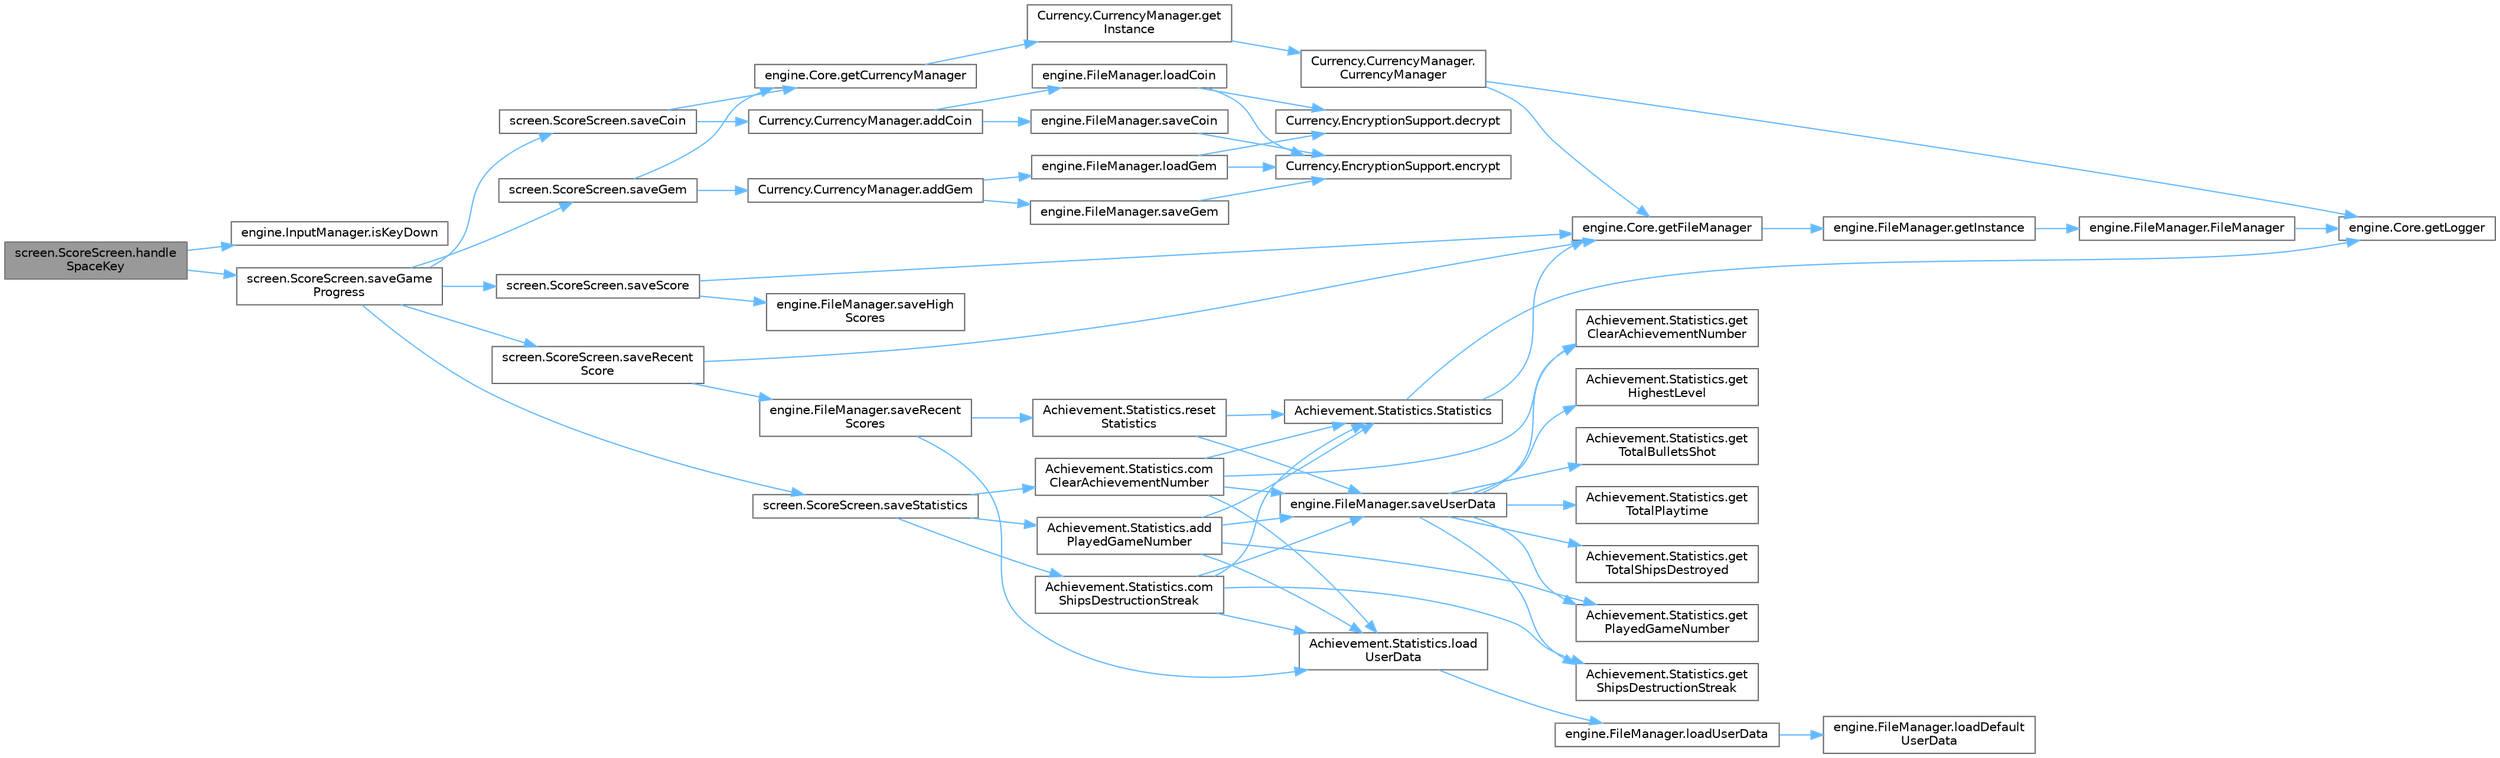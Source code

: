 digraph "screen.ScoreScreen.handleSpaceKey"
{
 // LATEX_PDF_SIZE
  bgcolor="transparent";
  edge [fontname=Helvetica,fontsize=10,labelfontname=Helvetica,labelfontsize=10];
  node [fontname=Helvetica,fontsize=10,shape=box,height=0.2,width=0.4];
  rankdir="LR";
  Node1 [id="Node000001",label="screen.ScoreScreen.handle\lSpaceKey",height=0.2,width=0.4,color="gray40", fillcolor="grey60", style="filled", fontcolor="black",tooltip=" "];
  Node1 -> Node2 [id="edge1_Node000001_Node000002",color="steelblue1",style="solid",tooltip=" "];
  Node2 [id="Node000002",label="engine.InputManager.isKeyDown",height=0.2,width=0.4,color="grey40", fillcolor="white", style="filled",URL="$classengine_1_1_input_manager.html#ae11d2d2ce4f137384c4c51e2341f2d28",tooltip="Returns true if the provided key is currently pressed."];
  Node1 -> Node3 [id="edge2_Node000001_Node000003",color="steelblue1",style="solid",tooltip=" "];
  Node3 [id="Node000003",label="screen.ScoreScreen.saveGame\lProgress",height=0.2,width=0.4,color="grey40", fillcolor="white", style="filled",URL="$classscreen_1_1_score_screen.html#a41ff54b61e6d1d32adc72c07e2c3b3b6",tooltip=" "];
  Node3 -> Node4 [id="edge3_Node000003_Node000004",color="steelblue1",style="solid",tooltip=" "];
  Node4 [id="Node000004",label="screen.ScoreScreen.saveCoin",height=0.2,width=0.4,color="grey40", fillcolor="white", style="filled",URL="$classscreen_1_1_score_screen.html#a33f288e63a20c11b9aefc2ab5b1ceead",tooltip="Saves the coin into currency file."];
  Node4 -> Node5 [id="edge4_Node000004_Node000005",color="steelblue1",style="solid",tooltip=" "];
  Node5 [id="Node000005",label="Currency.CurrencyManager.addCoin",height=0.2,width=0.4,color="grey40", fillcolor="white", style="filled",URL="$class_currency_1_1_currency_manager.html#a0e73d2a8676347ad24be4ed9ecc7b70d",tooltip="Add an amount of money to the current coin."];
  Node5 -> Node6 [id="edge5_Node000005_Node000006",color="steelblue1",style="solid",tooltip=" "];
  Node6 [id="Node000006",label="engine.FileManager.loadCoin",height=0.2,width=0.4,color="grey40", fillcolor="white", style="filled",URL="$classengine_1_1_file_manager.html#a389ab7fb9ebb7b483d0992a3e845b652",tooltip="Loads user coin from file, and returns current coin."];
  Node6 -> Node7 [id="edge6_Node000006_Node000007",color="steelblue1",style="solid",tooltip=" "];
  Node7 [id="Node000007",label="Currency.EncryptionSupport.decrypt",height=0.2,width=0.4,color="grey40", fillcolor="white", style="filled",URL="$class_currency_1_1_encryption_support.html#aace733246300350ac93d39bf3d251434",tooltip="Performs decryption for a given input."];
  Node6 -> Node8 [id="edge7_Node000006_Node000008",color="steelblue1",style="solid",tooltip=" "];
  Node8 [id="Node000008",label="Currency.EncryptionSupport.encrypt",height=0.2,width=0.4,color="grey40", fillcolor="white", style="filled",URL="$class_currency_1_1_encryption_support.html#ac6690d521e47eaa9de388d6359655779",tooltip="Performs encryption for a given input."];
  Node5 -> Node9 [id="edge8_Node000005_Node000009",color="steelblue1",style="solid",tooltip=" "];
  Node9 [id="Node000009",label="engine.FileManager.saveCoin",height=0.2,width=0.4,color="grey40", fillcolor="white", style="filled",URL="$classengine_1_1_file_manager.html#a2ddc2c85128a94465774dbeb7cb4f1c3",tooltip="Saves user coin to disk."];
  Node9 -> Node8 [id="edge9_Node000009_Node000008",color="steelblue1",style="solid",tooltip=" "];
  Node4 -> Node10 [id="edge10_Node000004_Node000010",color="steelblue1",style="solid",tooltip=" "];
  Node10 [id="Node000010",label="engine.Core.getCurrencyManager",height=0.2,width=0.4,color="grey40", fillcolor="white", style="filled",URL="$classengine_1_1_core.html#af6af7caff5e9b89c8bf5d801095f726d",tooltip="Controls access to the currency manager."];
  Node10 -> Node11 [id="edge11_Node000010_Node000011",color="steelblue1",style="solid",tooltip=" "];
  Node11 [id="Node000011",label="Currency.CurrencyManager.get\lInstance",height=0.2,width=0.4,color="grey40", fillcolor="white", style="filled",URL="$class_currency_1_1_currency_manager.html#a31c832489fc9cffeeb9a753e3abe3154",tooltip="Returns shared instance of FileManager."];
  Node11 -> Node12 [id="edge12_Node000011_Node000012",color="steelblue1",style="solid",tooltip=" "];
  Node12 [id="Node000012",label="Currency.CurrencyManager.\lCurrencyManager",height=0.2,width=0.4,color="grey40", fillcolor="white", style="filled",URL="$class_currency_1_1_currency_manager.html#a717e788aeda8a1ffde764f7e187b9146",tooltip="private constructor."];
  Node12 -> Node13 [id="edge13_Node000012_Node000013",color="steelblue1",style="solid",tooltip=" "];
  Node13 [id="Node000013",label="engine.Core.getFileManager",height=0.2,width=0.4,color="grey40", fillcolor="white", style="filled",URL="$classengine_1_1_core.html#adb491d93cae178d9f5b8e7d05e2ad8e8",tooltip="Controls access to the file manager."];
  Node13 -> Node14 [id="edge14_Node000013_Node000014",color="steelblue1",style="solid",tooltip=" "];
  Node14 [id="Node000014",label="engine.FileManager.getInstance",height=0.2,width=0.4,color="grey40", fillcolor="white", style="filled",URL="$classengine_1_1_file_manager.html#a7698513523dc07d8c3a5e8f196b77ab0",tooltip="Returns shared instance of FileManager."];
  Node14 -> Node15 [id="edge15_Node000014_Node000015",color="steelblue1",style="solid",tooltip=" "];
  Node15 [id="Node000015",label="engine.FileManager.FileManager",height=0.2,width=0.4,color="grey40", fillcolor="white", style="filled",URL="$classengine_1_1_file_manager.html#afdca4bda43ab44bb37d0f6665f71378a",tooltip="private constructor."];
  Node15 -> Node16 [id="edge16_Node000015_Node000016",color="steelblue1",style="solid",tooltip=" "];
  Node16 [id="Node000016",label="engine.Core.getLogger",height=0.2,width=0.4,color="grey40", fillcolor="white", style="filled",URL="$classengine_1_1_core.html#a89349dea52049be064320358db9412a2",tooltip="Controls access to the logger."];
  Node12 -> Node16 [id="edge17_Node000012_Node000016",color="steelblue1",style="solid",tooltip=" "];
  Node3 -> Node17 [id="edge18_Node000003_Node000017",color="steelblue1",style="solid",tooltip=" "];
  Node17 [id="Node000017",label="screen.ScoreScreen.saveGem",height=0.2,width=0.4,color="grey40", fillcolor="white", style="filled",URL="$classscreen_1_1_score_screen.html#a7eb9637ed29cd1d517d7c64c6317bbc4",tooltip="Saves the gem into currency file."];
  Node17 -> Node18 [id="edge19_Node000017_Node000018",color="steelblue1",style="solid",tooltip=" "];
  Node18 [id="Node000018",label="Currency.CurrencyManager.addGem",height=0.2,width=0.4,color="grey40", fillcolor="white", style="filled",URL="$class_currency_1_1_currency_manager.html#ad60b174c664ad0c85f62bd498fc3c1b0",tooltip="Add an amount of gem to the current gem."];
  Node18 -> Node19 [id="edge20_Node000018_Node000019",color="steelblue1",style="solid",tooltip=" "];
  Node19 [id="Node000019",label="engine.FileManager.loadGem",height=0.2,width=0.4,color="grey40", fillcolor="white", style="filled",URL="$classengine_1_1_file_manager.html#aa1a63106adf5599efd6409ac09ede0f7",tooltip="Loads user gem from file, and returns current gem."];
  Node19 -> Node7 [id="edge21_Node000019_Node000007",color="steelblue1",style="solid",tooltip=" "];
  Node19 -> Node8 [id="edge22_Node000019_Node000008",color="steelblue1",style="solid",tooltip=" "];
  Node18 -> Node20 [id="edge23_Node000018_Node000020",color="steelblue1",style="solid",tooltip=" "];
  Node20 [id="Node000020",label="engine.FileManager.saveGem",height=0.2,width=0.4,color="grey40", fillcolor="white", style="filled",URL="$classengine_1_1_file_manager.html#ad7ef07a23c6ff9c29a6d86622c49661e",tooltip="Saves user gem to disk."];
  Node20 -> Node8 [id="edge24_Node000020_Node000008",color="steelblue1",style="solid",tooltip=" "];
  Node17 -> Node10 [id="edge25_Node000017_Node000010",color="steelblue1",style="solid",tooltip=" "];
  Node3 -> Node21 [id="edge26_Node000003_Node000021",color="steelblue1",style="solid",tooltip=" "];
  Node21 [id="Node000021",label="screen.ScoreScreen.saveRecent\lScore",height=0.2,width=0.4,color="grey40", fillcolor="white", style="filled",URL="$classscreen_1_1_score_screen.html#acf1e5689ded9e3a788f24a32eae2e4d4",tooltip="Saves the score as a recent score."];
  Node21 -> Node13 [id="edge27_Node000021_Node000013",color="steelblue1",style="solid",tooltip=" "];
  Node21 -> Node22 [id="edge28_Node000021_Node000022",color="steelblue1",style="solid",tooltip=" "];
  Node22 [id="Node000022",label="engine.FileManager.saveRecent\lScores",height=0.2,width=0.4,color="grey40", fillcolor="white", style="filled",URL="$classengine_1_1_file_manager.html#a7b457940b2fc05ff5f3d141dc001ec5f",tooltip="Saves user recent scores to disk."];
  Node22 -> Node23 [id="edge29_Node000022_Node000023",color="steelblue1",style="solid",tooltip=" "];
  Node23 [id="Node000023",label="Achievement.Statistics.load\lUserData",height=0.2,width=0.4,color="grey40", fillcolor="white", style="filled",URL="$class_achievement_1_1_statistics.html#aec470afcbefd9828060b11add7f37673",tooltip="Load Statistic.property (userdata)"];
  Node23 -> Node24 [id="edge30_Node000023_Node000024",color="steelblue1",style="solid",tooltip=" "];
  Node24 [id="Node000024",label="engine.FileManager.loadUserData",height=0.2,width=0.4,color="grey40", fillcolor="white", style="filled",URL="$classengine_1_1_file_manager.html#a58f26de7ca8d0c2fa5f84bd180e98616",tooltip="load userData(Statistics) from file, and return userData(Statistics)"];
  Node24 -> Node25 [id="edge31_Node000024_Node000025",color="steelblue1",style="solid",tooltip=" "];
  Node25 [id="Node000025",label="engine.FileManager.loadDefault\lUserData",height=0.2,width=0.4,color="grey40", fillcolor="white", style="filled",URL="$classengine_1_1_file_manager.html#a659bc395de42280133d732e581ffb91d",tooltip="Returns the application default userData(Statistics) if there is no Statistic.properties file."];
  Node22 -> Node26 [id="edge32_Node000022_Node000026",color="steelblue1",style="solid",tooltip=" "];
  Node26 [id="Node000026",label="Achievement.Statistics.reset\lStatistics",height=0.2,width=0.4,color="grey40", fillcolor="white", style="filled",URL="$class_achievement_1_1_statistics.html#a2bc2b1895c2e715fc47423ac9e3c1377",tooltip=" "];
  Node26 -> Node27 [id="edge33_Node000026_Node000027",color="steelblue1",style="solid",tooltip=" "];
  Node27 [id="Node000027",label="engine.FileManager.saveUserData",height=0.2,width=0.4,color="grey40", fillcolor="white", style="filled",URL="$classengine_1_1_file_manager.html#a65b46b7536594e0021ee5c7067c09416",tooltip="save userData(Statistics) to disk"];
  Node27 -> Node28 [id="edge34_Node000027_Node000028",color="steelblue1",style="solid",tooltip=" "];
  Node28 [id="Node000028",label="Achievement.Statistics.get\lClearAchievementNumber",height=0.2,width=0.4,color="grey40", fillcolor="white", style="filled",URL="$class_achievement_1_1_statistics.html#a7d204bad3d40b0e4ff7548cdc9991260",tooltip=" "];
  Node27 -> Node29 [id="edge35_Node000027_Node000029",color="steelblue1",style="solid",tooltip=" "];
  Node29 [id="Node000029",label="Achievement.Statistics.get\lHighestLevel",height=0.2,width=0.4,color="grey40", fillcolor="white", style="filled",URL="$class_achievement_1_1_statistics.html#aab7cbd1d316239e855b337f582add678",tooltip=" "];
  Node27 -> Node30 [id="edge36_Node000027_Node000030",color="steelblue1",style="solid",tooltip=" "];
  Node30 [id="Node000030",label="Achievement.Statistics.get\lPlayedGameNumber",height=0.2,width=0.4,color="grey40", fillcolor="white", style="filled",URL="$class_achievement_1_1_statistics.html#a632f59955b1ed2d1e48760d10fb668dc",tooltip=" "];
  Node27 -> Node31 [id="edge37_Node000027_Node000031",color="steelblue1",style="solid",tooltip=" "];
  Node31 [id="Node000031",label="Achievement.Statistics.get\lShipsDestructionStreak",height=0.2,width=0.4,color="grey40", fillcolor="white", style="filled",URL="$class_achievement_1_1_statistics.html#a3a751c4ea32c4893807a7cd8f014f553",tooltip=" "];
  Node27 -> Node32 [id="edge38_Node000027_Node000032",color="steelblue1",style="solid",tooltip=" "];
  Node32 [id="Node000032",label="Achievement.Statistics.get\lTotalBulletsShot",height=0.2,width=0.4,color="grey40", fillcolor="white", style="filled",URL="$class_achievement_1_1_statistics.html#acd683f0989ff0f49bf522a0b3064ab8b",tooltip=" "];
  Node27 -> Node33 [id="edge39_Node000027_Node000033",color="steelblue1",style="solid",tooltip=" "];
  Node33 [id="Node000033",label="Achievement.Statistics.get\lTotalPlaytime",height=0.2,width=0.4,color="grey40", fillcolor="white", style="filled",URL="$class_achievement_1_1_statistics.html#a93d9cd3d501a574c125bdcb6b980bafe",tooltip=" "];
  Node27 -> Node34 [id="edge40_Node000027_Node000034",color="steelblue1",style="solid",tooltip=" "];
  Node34 [id="Node000034",label="Achievement.Statistics.get\lTotalShipsDestroyed",height=0.2,width=0.4,color="grey40", fillcolor="white", style="filled",URL="$class_achievement_1_1_statistics.html#a2b556051a7552d00bec08507e1372364",tooltip=" "];
  Node26 -> Node35 [id="edge41_Node000026_Node000035",color="steelblue1",style="solid",tooltip=" "];
  Node35 [id="Node000035",label="Achievement.Statistics.Statistics",height=0.2,width=0.4,color="grey40", fillcolor="white", style="filled",URL="$class_achievement_1_1_statistics.html#aeadeb981ade27306c427c3493a22d612",tooltip="Public Constructor."];
  Node35 -> Node13 [id="edge42_Node000035_Node000013",color="steelblue1",style="solid",tooltip=" "];
  Node35 -> Node16 [id="edge43_Node000035_Node000016",color="steelblue1",style="solid",tooltip=" "];
  Node3 -> Node36 [id="edge44_Node000003_Node000036",color="steelblue1",style="solid",tooltip=" "];
  Node36 [id="Node000036",label="screen.ScoreScreen.saveScore",height=0.2,width=0.4,color="grey40", fillcolor="white", style="filled",URL="$classscreen_1_1_score_screen.html#ad4dae67615c89c96db3ab1de1ac043ec",tooltip="Saves the score as a high score."];
  Node36 -> Node13 [id="edge45_Node000036_Node000013",color="steelblue1",style="solid",tooltip=" "];
  Node36 -> Node37 [id="edge46_Node000036_Node000037",color="steelblue1",style="solid",tooltip=" "];
  Node37 [id="Node000037",label="engine.FileManager.saveHigh\lScores",height=0.2,width=0.4,color="grey40", fillcolor="white", style="filled",URL="$classengine_1_1_file_manager.html#a3611691ddad1d67bf821b480f8d33d8f",tooltip="Saves user high scores to disk."];
  Node3 -> Node38 [id="edge47_Node000003_Node000038",color="steelblue1",style="solid",tooltip=" "];
  Node38 [id="Node000038",label="screen.ScoreScreen.saveStatistics",height=0.2,width=0.4,color="grey40", fillcolor="white", style="filled",URL="$classscreen_1_1_score_screen.html#a87b225983adb40984b69ee15b4dd5f93",tooltip="Saves the Player's Statistics."];
  Node38 -> Node39 [id="edge48_Node000038_Node000039",color="steelblue1",style="solid",tooltip=" "];
  Node39 [id="Node000039",label="Achievement.Statistics.add\lPlayedGameNumber",height=0.2,width=0.4,color="grey40", fillcolor="white", style="filled",URL="$class_achievement_1_1_statistics.html#a70c9ca387c795d149852dff0e7c298f2",tooltip="Add the number of games played."];
  Node39 -> Node30 [id="edge49_Node000039_Node000030",color="steelblue1",style="solid",tooltip=" "];
  Node39 -> Node23 [id="edge50_Node000039_Node000023",color="steelblue1",style="solid",tooltip=" "];
  Node39 -> Node27 [id="edge51_Node000039_Node000027",color="steelblue1",style="solid",tooltip=" "];
  Node39 -> Node35 [id="edge52_Node000039_Node000035",color="steelblue1",style="solid",tooltip=" "];
  Node38 -> Node40 [id="edge53_Node000038_Node000040",color="steelblue1",style="solid",tooltip=" "];
  Node40 [id="Node000040",label="Achievement.Statistics.com\lClearAchievementNumber",height=0.2,width=0.4,color="grey40", fillcolor="white", style="filled",URL="$class_achievement_1_1_statistics.html#a046884caedaf90d798dc5bd6c65f80b7",tooltip="Compare the number of achievements cleared up to now with the number of achievements cleared after th..."];
  Node40 -> Node28 [id="edge54_Node000040_Node000028",color="steelblue1",style="solid",tooltip=" "];
  Node40 -> Node23 [id="edge55_Node000040_Node000023",color="steelblue1",style="solid",tooltip=" "];
  Node40 -> Node27 [id="edge56_Node000040_Node000027",color="steelblue1",style="solid",tooltip=" "];
  Node40 -> Node35 [id="edge57_Node000040_Node000035",color="steelblue1",style="solid",tooltip=" "];
  Node38 -> Node41 [id="edge58_Node000038_Node000041",color="steelblue1",style="solid",tooltip=" "];
  Node41 [id="Node000041",label="Achievement.Statistics.com\lShipsDestructionStreak",height=0.2,width=0.4,color="grey40", fillcolor="white", style="filled",URL="$class_achievement_1_1_statistics.html#a50c7a6face4c8543e72f56144d46ed5d",tooltip="Compare the current game's destruction streak with the high score for shipsDestructionStreak."];
  Node41 -> Node31 [id="edge59_Node000041_Node000031",color="steelblue1",style="solid",tooltip=" "];
  Node41 -> Node23 [id="edge60_Node000041_Node000023",color="steelblue1",style="solid",tooltip=" "];
  Node41 -> Node27 [id="edge61_Node000041_Node000027",color="steelblue1",style="solid",tooltip=" "];
  Node41 -> Node35 [id="edge62_Node000041_Node000035",color="steelblue1",style="solid",tooltip=" "];
}
